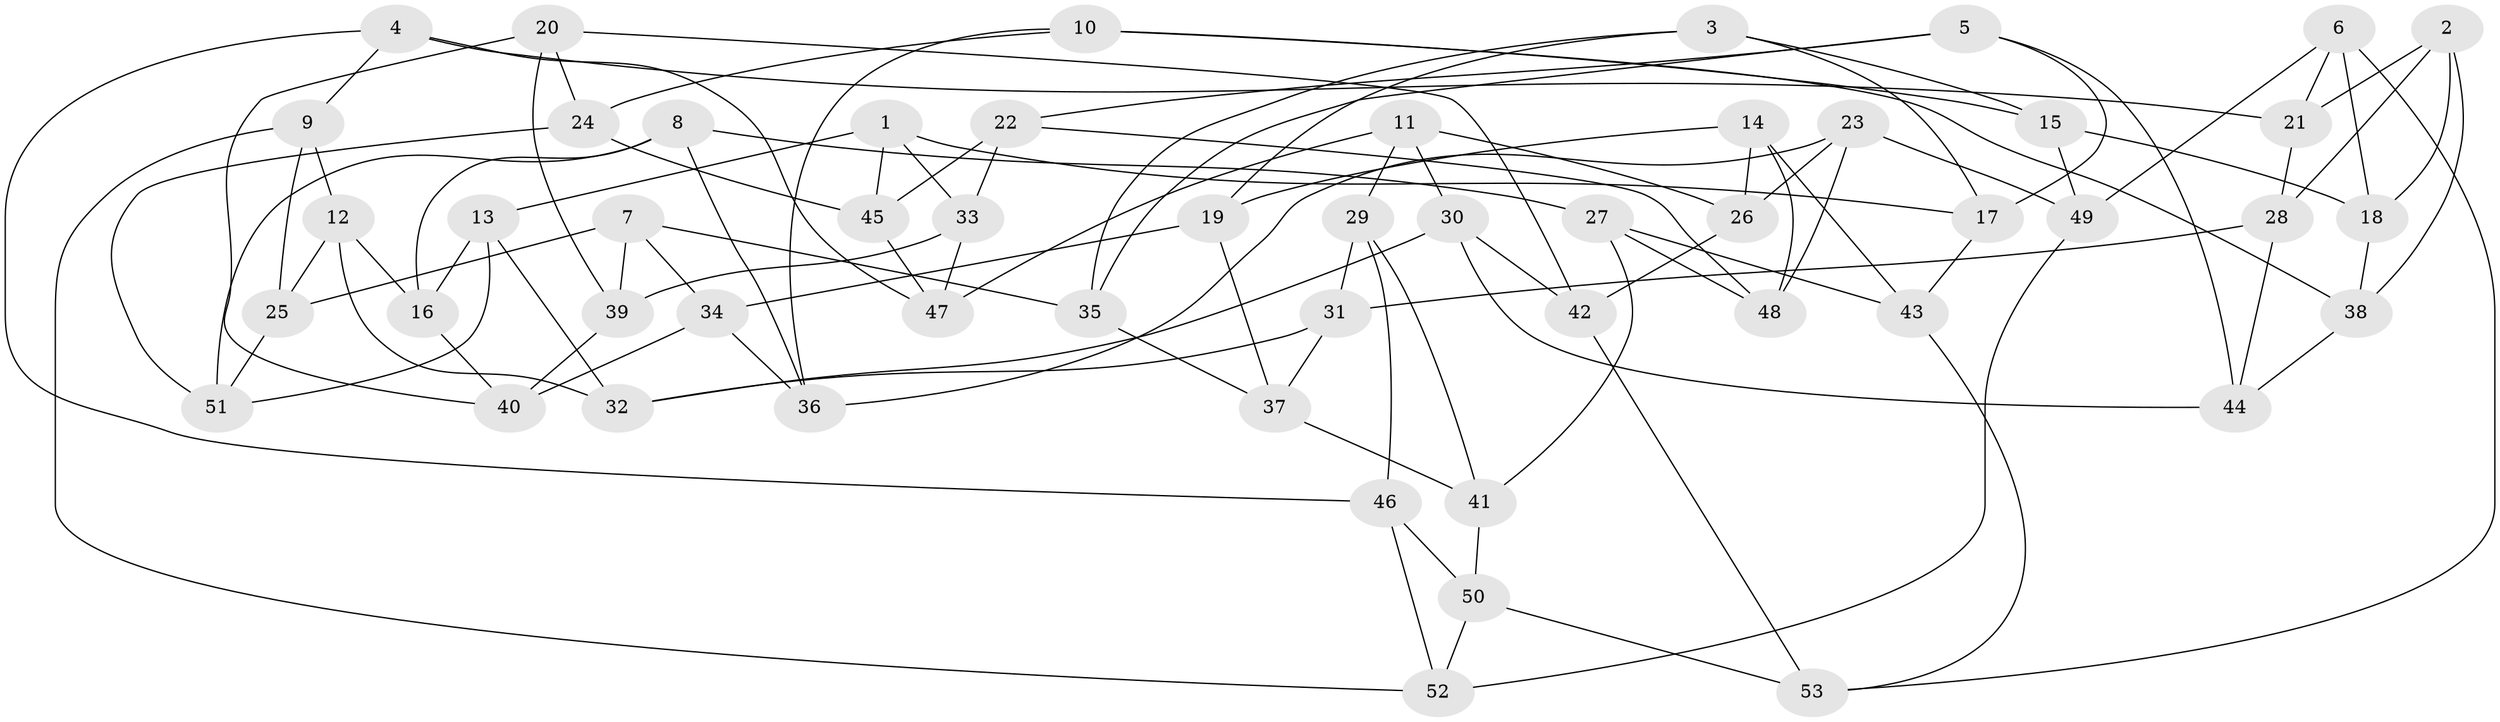 // Generated by graph-tools (version 1.1) at 2025/11/02/27/25 16:11:45]
// undirected, 53 vertices, 106 edges
graph export_dot {
graph [start="1"]
  node [color=gray90,style=filled];
  1;
  2;
  3;
  4;
  5;
  6;
  7;
  8;
  9;
  10;
  11;
  12;
  13;
  14;
  15;
  16;
  17;
  18;
  19;
  20;
  21;
  22;
  23;
  24;
  25;
  26;
  27;
  28;
  29;
  30;
  31;
  32;
  33;
  34;
  35;
  36;
  37;
  38;
  39;
  40;
  41;
  42;
  43;
  44;
  45;
  46;
  47;
  48;
  49;
  50;
  51;
  52;
  53;
  1 -- 33;
  1 -- 45;
  1 -- 13;
  1 -- 17;
  2 -- 28;
  2 -- 18;
  2 -- 38;
  2 -- 21;
  3 -- 35;
  3 -- 17;
  3 -- 19;
  3 -- 15;
  4 -- 21;
  4 -- 9;
  4 -- 46;
  4 -- 47;
  5 -- 22;
  5 -- 35;
  5 -- 44;
  5 -- 17;
  6 -- 18;
  6 -- 21;
  6 -- 53;
  6 -- 49;
  7 -- 39;
  7 -- 25;
  7 -- 35;
  7 -- 34;
  8 -- 27;
  8 -- 36;
  8 -- 16;
  8 -- 51;
  9 -- 25;
  9 -- 12;
  9 -- 52;
  10 -- 15;
  10 -- 36;
  10 -- 38;
  10 -- 24;
  11 -- 47;
  11 -- 26;
  11 -- 30;
  11 -- 29;
  12 -- 25;
  12 -- 32;
  12 -- 16;
  13 -- 51;
  13 -- 32;
  13 -- 16;
  14 -- 19;
  14 -- 43;
  14 -- 48;
  14 -- 26;
  15 -- 18;
  15 -- 49;
  16 -- 40;
  17 -- 43;
  18 -- 38;
  19 -- 34;
  19 -- 37;
  20 -- 40;
  20 -- 39;
  20 -- 24;
  20 -- 42;
  21 -- 28;
  22 -- 33;
  22 -- 45;
  22 -- 48;
  23 -- 26;
  23 -- 48;
  23 -- 36;
  23 -- 49;
  24 -- 45;
  24 -- 51;
  25 -- 51;
  26 -- 42;
  27 -- 43;
  27 -- 41;
  27 -- 48;
  28 -- 44;
  28 -- 31;
  29 -- 31;
  29 -- 46;
  29 -- 41;
  30 -- 32;
  30 -- 44;
  30 -- 42;
  31 -- 37;
  31 -- 32;
  33 -- 39;
  33 -- 47;
  34 -- 40;
  34 -- 36;
  35 -- 37;
  37 -- 41;
  38 -- 44;
  39 -- 40;
  41 -- 50;
  42 -- 53;
  43 -- 53;
  45 -- 47;
  46 -- 50;
  46 -- 52;
  49 -- 52;
  50 -- 53;
  50 -- 52;
}
